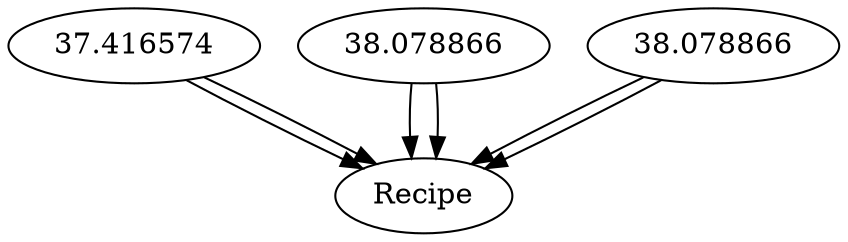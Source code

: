 digraph G  {
Recipe A
 -> Recipe B
 [label = 38.078866];
Recipe A
 -> Recipe C
 [label = 37.416574];
Recipe B
 -> Recipe A
 [label = 38.078866];
Recipe B
 -> Recipe C
 [label = 38.078866];
Recipe C
 -> Recipe A
 [label = 37.416574];
Recipe C
 -> Recipe B
 [label = 38.078866];
}
